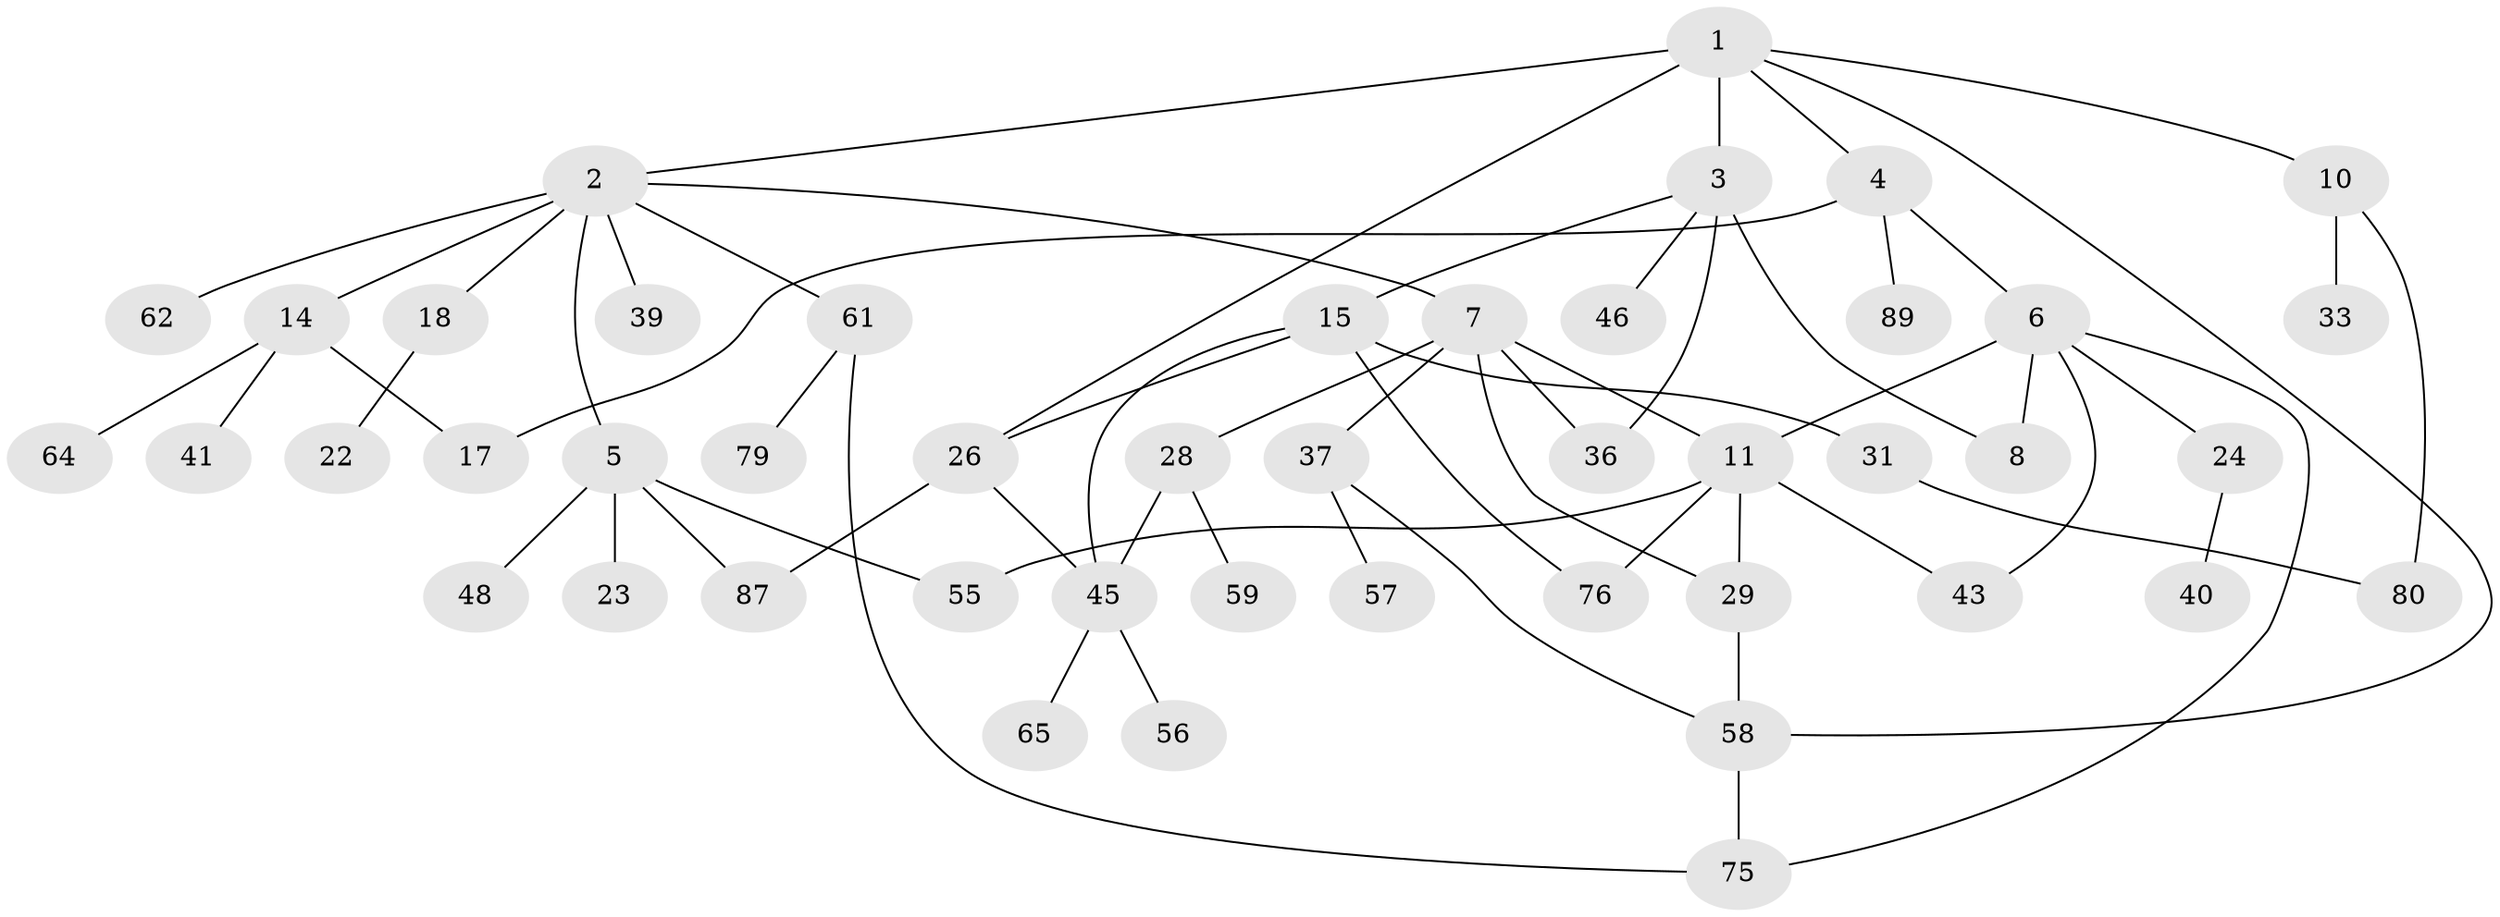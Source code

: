 // original degree distribution, {7: 0.010869565217391304, 8: 0.010869565217391304, 5: 0.06521739130434782, 4: 0.05434782608695652, 6: 0.03260869565217391, 2: 0.3804347826086957, 3: 0.16304347826086957, 1: 0.2826086956521739}
// Generated by graph-tools (version 1.1) at 2025/13/03/09/25 04:13:30]
// undirected, 46 vertices, 62 edges
graph export_dot {
graph [start="1"]
  node [color=gray90,style=filled];
  1;
  2;
  3 [super="+19"];
  4;
  5 [super="+27+9+66"];
  6 [super="+13+16"];
  7;
  8;
  10 [super="+51"];
  11 [super="+73+63+32"];
  14 [super="+42+35"];
  15 [super="+47+38"];
  17;
  18 [super="+20+25+67"];
  22 [super="+82"];
  23;
  24;
  26 [super="+54"];
  28;
  29 [super="+86"];
  31 [super="+88+60"];
  33;
  36 [super="+53"];
  37 [super="+44"];
  39 [super="+72"];
  40;
  41;
  43;
  45;
  46;
  48;
  55;
  56 [super="+68"];
  57;
  58 [super="+70"];
  59;
  61 [super="+74+71"];
  62;
  64;
  65;
  75 [super="+77"];
  76 [super="+84"];
  79;
  80;
  87 [super="+92"];
  89;
  1 -- 2;
  1 -- 3 [weight=2];
  1 -- 4;
  1 -- 10;
  1 -- 26;
  1 -- 58;
  2 -- 5;
  2 -- 7;
  2 -- 14;
  2 -- 18;
  2 -- 39;
  2 -- 61;
  2 -- 62;
  3 -- 8;
  3 -- 15;
  3 -- 36;
  3 -- 46;
  4 -- 6;
  4 -- 89;
  4 -- 17;
  5 -- 23 [weight=2];
  5 -- 48;
  5 -- 87;
  5 -- 55;
  6 -- 43;
  6 -- 11 [weight=2];
  6 -- 8;
  6 -- 24;
  6 -- 75;
  7 -- 11;
  7 -- 28;
  7 -- 29;
  7 -- 37;
  7 -- 36;
  10 -- 33;
  10 -- 80;
  11 -- 43;
  11 -- 29;
  11 -- 55;
  11 -- 76;
  14 -- 17;
  14 -- 41;
  14 -- 64;
  15 -- 31 [weight=2];
  15 -- 45;
  15 -- 26;
  15 -- 76;
  18 -- 22;
  24 -- 40;
  26 -- 45;
  26 -- 87;
  28 -- 59;
  28 -- 45;
  29 -- 58;
  31 -- 80;
  37 -- 57;
  37 -- 58;
  45 -- 56;
  45 -- 65;
  58 -- 75;
  61 -- 79;
  61 -- 75;
}
